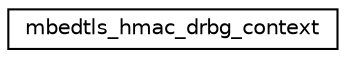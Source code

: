 digraph "Graphical Class Hierarchy"
{
 // LATEX_PDF_SIZE
  edge [fontname="Helvetica",fontsize="10",labelfontname="Helvetica",labelfontsize="10"];
  node [fontname="Helvetica",fontsize="10",shape=record];
  rankdir="LR";
  Node0 [label="mbedtls_hmac_drbg_context",height=0.2,width=0.4,color="black", fillcolor="white", style="filled",URL="$d7/d35/structmbedtls__hmac__drbg__context.html",tooltip=" "];
}
